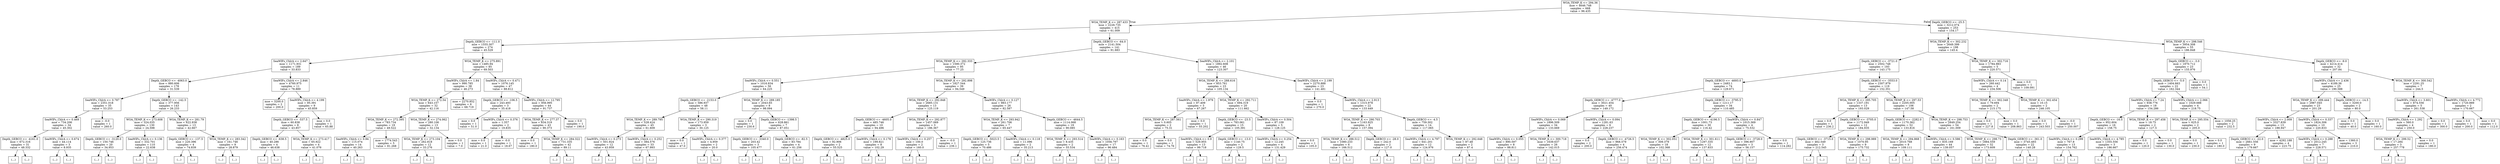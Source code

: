 digraph Tree {
node [shape=box] ;
0 [label="WOA_TEMP_K <= 294.36\nmse = 4646.748\nsamples = 668\nvalue = 96.435"] ;
1 [label="WOA_TEMP_K <= 287.433\nmse = 2226.735\nsamples = 415\nvalue = 61.009"] ;
0 -> 1 [labeldistance=2.5, labelangle=45, headlabel="True"] ;
2 [label="Depth_GEBCO <= -111.0\nmse = 1555.307\nsamples = 274\nvalue = 45.529"] ;
1 -> 2 ;
3 [label="SeaWIFs_ChlrA <= 2.647\nmse = 1171.931\nsamples = 189\nvalue = 33.833"] ;
2 -> 3 ;
4 [label="Depth_GEBCO <= -4063.0\nmse = 880.606\nsamples = 178\nvalue = 31.539"] ;
3 -> 4 ;
5 [label="SeaWIFs_ChlrA <= 0.787\nmse = 2351.018\nsamples = 35\nvalue = 53.253"] ;
4 -> 5 ;
6 [label="SeaWIFs_ChlrA <= 0.469\nmse = 734.206\nsamples = 34\nvalue = 45.302"] ;
5 -> 6 ;
7 [label="Depth_GEBCO <= -4161.0\nmse = 672.316\nsamples = 31\nvalue = 48.332"] ;
6 -> 7 ;
8 [label="(...)"] ;
7 -> 8 ;
63 [label="(...)"] ;
7 -> 63 ;
66 [label="SeaWIFs_ChlrA <= 0.674\nmse = 44.114\nsamples = 3\nvalue = 8.935"] ;
6 -> 66 ;
67 [label="(...)"] ;
66 -> 67 ;
70 [label="(...)"] ;
66 -> 70 ;
71 [label="mse = -0.0\nsamples = 1\nvalue = 260.0"] ;
5 -> 71 ;
72 [label="Depth_GEBCO <= -142.5\nmse = 377.956\nsamples = 143\nvalue = 26.233"] ;
4 -> 72 ;
73 [label="WOA_TEMP_K <= 273.608\nmse = 324.035\nsamples = 130\nvalue = 24.598"] ;
72 -> 73 ;
74 [label="Depth_GEBCO <= -3120.0\nmse = 150.746\nsamples = 20\nvalue = 34.953"] ;
73 -> 74 ;
75 [label="(...)"] ;
74 -> 75 ;
78 [label="(...)"] ;
74 -> 78 ;
113 [label="SeaWIFs_ChlrA <= 0.136\nmse = 332.701\nsamples = 110\nvalue = 22.638"] ;
73 -> 113 ;
114 [label="(...)"] ;
113 -> 114 ;
115 [label="(...)"] ;
113 -> 115 ;
274 [label="WOA_TEMP_K <= 281.79\nmse = 622.938\nsamples = 13\nvalue = 42.667"] ;
72 -> 274 ;
275 [label="Depth_GEBCO <= -137.5\nmse = 220.396\nsamples = 4\nvalue = 74.839"] ;
274 -> 275 ;
276 [label="(...)"] ;
275 -> 276 ;
277 [label="(...)"] ;
275 -> 277 ;
282 [label="WOA_TEMP_K <= 283.342\nmse = 161.746\nsamples = 9\nvalue = 28.879"] ;
274 -> 282 ;
283 [label="(...)"] ;
282 -> 283 ;
290 [label="(...)"] ;
282 -> 290 ;
295 [label="SeaWIFs_ChlrA <= 2.846\nmse = 4760.975\nsamples = 11\nvalue = 78.889"] ;
3 -> 295 ;
296 [label="mse = 3200.0\nsamples = 2\nvalue = 200.0"] ;
295 -> 296 ;
297 [label="SeaWIFs_ChlrA <= 4.199\nmse = 95.391\nsamples = 9\nvalue = 45.859"] ;
295 -> 297 ;
298 [label="Depth_GEBCO <= -537.5\nmse = 60.838\nsamples = 8\nvalue = 43.857"] ;
297 -> 298 ;
299 [label="Depth_GEBCO <= -638.5\nmse = 40.286\nsamples = 4\nvalue = 46.638"] ;
298 -> 299 ;
300 [label="(...)"] ;
299 -> 300 ;
301 [label="(...)"] ;
299 -> 301 ;
302 [label="WOA_TEMP_K <= 273.417\nmse = 65.922\nsamples = 4\nvalue = 41.076"] ;
298 -> 302 ;
303 [label="(...)"] ;
302 -> 303 ;
304 [label="(...)"] ;
302 -> 304 ;
305 [label="mse = 0.0\nsamples = 1\nvalue = 65.88"] ;
297 -> 305 ;
306 [label="WOA_TEMP_K <= 275.891\nmse = 1485.94\nsamples = 85\nvalue = 69.503"] ;
2 -> 306 ;
307 [label="SeaWIFs_ChlrA <= 1.84\nmse = 990.785\nsamples = 38\nvalue = 46.273"] ;
306 -> 307 ;
308 [label="WOA_TEMP_K <= 272.54\nmse = 643.157\nsamples = 32\nvalue = 42.116"] ;
307 -> 308 ;
309 [label="WOA_TEMP_K <= 272.395\nmse = 783.734\nsamples = 19\nvalue = 49.522"] ;
308 -> 309 ;
310 [label="SeaWIFs_ChlrA <= 0.94\nmse = 115.074\nsamples = 14\nvalue = 40.263"] ;
309 -> 310 ;
311 [label="(...)"] ;
310 -> 311 ;
328 [label="(...)"] ;
310 -> 328 ;
329 [label="mse = 1774.543\nsamples = 5\nvalue = 81.268"] ;
309 -> 329 ;
330 [label="WOA_TEMP_K <= 274.062\nmse = 280.106\nsamples = 13\nvalue = 32.134"] ;
308 -> 330 ;
331 [label="WOA_TEMP_K <= 273.104\nmse = 262.818\nsamples = 12\nvalue = 33.276"] ;
330 -> 331 ;
332 [label="(...)"] ;
331 -> 332 ;
333 [label="(...)"] ;
331 -> 333 ;
334 [label="mse = 0.0\nsamples = 1\nvalue = 7.0"] ;
330 -> 334 ;
335 [label="mse = 2270.852\nsamples = 6\nvalue = 68.719"] ;
307 -> 335 ;
336 [label="SeaWIFs_ChlrA <= 0.471\nmse = 1076.145\nsamples = 47\nvalue = 88.812"] ;
306 -> 336 ;
337 [label="Depth_GEBCO <= -106.5\nmse = 243.493\nsamples = 3\nvalue = 35.418"] ;
336 -> 337 ;
338 [label="mse = 0.0\nsamples = 1\nvalue = 51.0"] ;
337 -> 338 ;
339 [label="SeaWIFs_ChlrA <= 0.376\nmse = 1.357\nsamples = 2\nvalue = 19.835"] ;
337 -> 339 ;
340 [label="mse = 0.0\nsamples = 1\nvalue = 21.0"] ;
339 -> 340 ;
341 [label="mse = -0.0\nsamples = 1\nvalue = 18.67"] ;
339 -> 341 ;
342 [label="SeaWIFs_ChlrA <= 12.795\nmse = 956.995\nsamples = 44\nvalue = 91.737"] ;
336 -> 342 ;
343 [label="WOA_TEMP_K <= 277.37\nmse = 834.319\nsamples = 43\nvalue = 90.373"] ;
342 -> 343 ;
344 [label="mse = 0.0\nsamples = 1\nvalue = 180.0"] ;
343 -> 344 ;
345 [label="WOA_TEMP_K <= 284.322\nmse = 731.335\nsamples = 42\nvalue = 89.11"] ;
343 -> 345 ;
346 [label="(...)"] ;
345 -> 346 ;
393 [label="(...)"] ;
345 -> 393 ;
406 [label="mse = 0.0\nsamples = 1\nvalue = 190.0"] ;
342 -> 406 ;
407 [label="Depth_GEBCO <= -64.0\nmse = 2141.504\nsamples = 141\nvalue = 91.683"] ;
1 -> 407 ;
408 [label="WOA_TEMP_K <= 292.333\nmse = 1590.372\nsamples = 95\nvalue = 77.25"] ;
407 -> 408 ;
409 [label="SeaWIFs_ChlrA <= 0.551\nmse = 1016.834\nsamples = 56\nvalue = 64.225"] ;
408 -> 409 ;
410 [label="Depth_GEBCO <= -2153.0\nmse = 586.937\nsamples = 48\nvalue = 58.11"] ;
409 -> 410 ;
411 [label="WOA_TEMP_K <= 289.795\nmse = 528.424\nsamples = 45\nvalue = 61.609"] ;
410 -> 411 ;
412 [label="SeaWIFs_ChlrA <= 0.273\nmse = 501.924\nsamples = 12\nvalue = 43.959"] ;
411 -> 412 ;
413 [label="(...)"] ;
412 -> 413 ;
414 [label="(...)"] ;
412 -> 414 ;
433 [label="SeaWIFs_ChlrA <= 0.252\nmse = 384.576\nsamples = 33\nvalue = 67.993"] ;
411 -> 433 ;
434 [label="(...)"] ;
433 -> 434 ;
455 [label="(...)"] ;
433 -> 455 ;
486 [label="WOA_TEMP_K <= 290.319\nmse = 173.959\nsamples = 3\nvalue = 30.125"] ;
410 -> 486 ;
487 [label="mse = 0.0\nsamples = 1\nvalue = 47.0"] ;
486 -> 487 ;
488 [label="SeaWIFs_ChlrA <= 0.377\nmse = 4.959\nsamples = 2\nvalue = 20.0"] ;
486 -> 488 ;
489 [label="(...)"] ;
488 -> 489 ;
490 [label="(...)"] ;
488 -> 490 ;
491 [label="WOA_TEMP_K <= 289.185\nmse = 2043.65\nsamples = 8\nvalue = 98.094"] ;
409 -> 491 ;
492 [label="mse = 0.0\nsamples = 1\nvalue = 230.6"] ;
491 -> 492 ;
493 [label="Depth_GEBCO <= -1398.5\nmse = 628.861\nsamples = 7\nvalue = 87.051"] ;
491 -> 493 ;
494 [label="Depth_GEBCO <= -3340.0\nmse = 203.42\nsamples = 3\nvalue = 105.477"] ;
493 -> 494 ;
495 [label="(...)"] ;
494 -> 495 ;
496 [label="(...)"] ;
494 -> 496 ;
497 [label="Depth_GEBCO <= -82.5\nmse = 83.784\nsamples = 4\nvalue = 61.256"] ;
493 -> 497 ;
498 [label="(...)"] ;
497 -> 498 ;
503 [label="(...)"] ;
497 -> 503 ;
504 [label="WOA_TEMP_K <= 292.898\nmse = 1827.544\nsamples = 39\nvalue = 94.549"] ;
408 -> 504 ;
505 [label="WOA_TEMP_K <= 292.848\nmse = 2685.131\nsamples = 13\nvalue = 125.119"] ;
504 -> 505 ;
506 [label="Depth_GEBCO <= -4605.0\nmse = 485.746\nsamples = 10\nvalue = 94.496"] ;
505 -> 506 ;
507 [label="Depth_GEBCO <= -4825.0\nmse = 92.906\nsamples = 2\nvalue = 55.525"] ;
506 -> 507 ;
508 [label="(...)"] ;
507 -> 508 ;
509 [label="(...)"] ;
507 -> 509 ;
510 [label="SeaWIFs_ChlrA <= 0.178\nmse = 199.821\nsamples = 8\nvalue = 102.29"] ;
506 -> 510 ;
511 [label="(...)"] ;
510 -> 511 ;
514 [label="(...)"] ;
510 -> 514 ;
523 [label="WOA_TEMP_K <= 292.877\nmse = 1457.069\nsamples = 3\nvalue = 186.367"] ;
505 -> 523 ;
524 [label="SeaWIFs_ChlrA <= 0.257\nmse = 100.0\nsamples = 2\nvalue = 160.0"] ;
523 -> 524 ;
525 [label="(...)"] ;
524 -> 525 ;
526 [label="(...)"] ;
524 -> 526 ;
527 [label="mse = -0.0\nsamples = 1\nvalue = 239.1"] ;
523 -> 527 ;
528 [label="SeaWIFs_ChlrA <= 0.127\nmse = 983.177\nsamples = 26\nvalue = 82.587"] ;
504 -> 528 ;
529 [label="WOA_TEMP_K <= 293.942\nmse = 261.706\nsamples = 7\nvalue = 65.447"] ;
528 -> 529 ;
530 [label="Depth_GEBCO <= -5023.5\nmse = 125.736\nsamples = 5\nvalue = 70.486"] ;
529 -> 530 ;
531 [label="(...)"] ;
530 -> 531 ;
532 [label="(...)"] ;
530 -> 532 ;
539 [label="SeaWIFs_ChlrA <= 0.118\nmse = 11.096\nsamples = 2\nvalue = 35.213"] ;
529 -> 539 ;
540 [label="(...)"] ;
539 -> 540 ;
541 [label="(...)"] ;
539 -> 541 ;
542 [label="Depth_GEBCO <= -4644.5\nmse = 1114.068\nsamples = 19\nvalue = 90.085"] ;
528 -> 542 ;
543 [label="WOA_TEMP_K <= 293.514\nmse = 8.435\nsamples = 2\nvalue = 55.534"] ;
542 -> 543 ;
544 [label="(...)"] ;
543 -> 544 ;
545 [label="(...)"] ;
543 -> 545 ;
546 [label="SeaWIFs_ChlrA <= 0.163\nmse = 1056.797\nsamples = 17\nvalue = 96.484"] ;
542 -> 546 ;
547 [label="(...)"] ;
546 -> 547 ;
552 [label="(...)"] ;
546 -> 552 ;
573 [label="SeaWIFs_ChlrA <= 2.101\nmse = 1892.608\nsamples = 46\nvalue = 123.307"] ;
407 -> 573 ;
574 [label="WOA_TEMP_K <= 288.616\nmse = 853.761\nsamples = 23\nvalue = 105.134"] ;
573 -> 574 ;
575 [label="SeaWIFs_ChlrA <= 1.979\nmse = 97.409\nsamples = 3\nvalue = 67.267"] ;
574 -> 575 ;
576 [label="WOA_TEMP_K <= 287.561\nmse = 0.605\nsamples = 2\nvalue = 75.31"] ;
575 -> 576 ;
577 [label="mse = 0.0\nsamples = 1\nvalue = 76.41"] ;
576 -> 577 ;
578 [label="mse = 0.0\nsamples = 1\nvalue = 74.76"] ;
576 -> 578 ;
579 [label="mse = 0.0\nsamples = 1\nvalue = 55.202"] ;
575 -> 579 ;
580 [label="WOA_TEMP_K <= 292.711\nmse = 694.319\nsamples = 20\nvalue = 111.662"] ;
574 -> 580 ;
581 [label="Depth_GEBCO <= -23.5\nmse = 783.061\nsamples = 15\nvalue = 105.391"] ;
580 -> 581 ;
582 [label="SeaWIFs_ChlrA <= 0.9\nmse = 529.955\nsamples = 13\nvalue = 99.718"] ;
581 -> 582 ;
583 [label="(...)"] ;
582 -> 583 ;
590 [label="(...)"] ;
582 -> 590 ;
601 [label="Depth_GEBCO <= -13.0\nmse = 1140.75\nsamples = 2\nvalue = 129.5"] ;
581 -> 601 ;
602 [label="(...)"] ;
601 -> 602 ;
603 [label="(...)"] ;
601 -> 603 ;
604 [label="SeaWIFs_ChlrA <= 0.504\nmse = 87.109\nsamples = 5\nvalue = 128.125"] ;
580 -> 604 ;
605 [label="SeaWIFs_ChlrA <= 0.254\nmse = 12.245\nsamples = 4\nvalue = 131.429"] ;
604 -> 605 ;
606 [label="(...)"] ;
605 -> 606 ;
607 [label="(...)"] ;
605 -> 607 ;
608 [label="mse = 0.0\nsamples = 1\nvalue = 105.0"] ;
604 -> 608 ;
609 [label="SeaWIFs_ChlrA <= 2.199\nmse = 2270.888\nsamples = 23\nvalue = 141.481"] ;
573 -> 609 ;
610 [label="mse = 0.0\nsamples = 1\nvalue = 270.0"] ;
609 -> 610 ;
611 [label="SeaWIFs_ChlrA <= 2.913\nmse = 1315.978\nsamples = 22\nvalue = 133.449"] ;
609 -> 611 ;
612 [label="WOA_TEMP_K <= 290.703\nmse = 1163.925\nsamples = 8\nvalue = 157.394"] ;
611 -> 612 ;
613 [label="WOA_TEMP_K <= 288.512\nmse = 1080.233\nsamples = 6\nvalue = 166.512"] ;
612 -> 613 ;
614 [label="(...)"] ;
613 -> 614 ;
617 [label="(...)"] ;
613 -> 617 ;
624 [label="Depth_GEBCO <= -28.0\nmse = 242.0\nsamples = 2\nvalue = 127.0"] ;
612 -> 624 ;
625 [label="(...)"] ;
624 -> 625 ;
626 [label="(...)"] ;
624 -> 626 ;
627 [label="Depth_GEBCO <= -4.5\nmse = 759.302\nsamples = 14\nvalue = 117.065"] ;
611 -> 627 ;
628 [label="SeaWIFs_ChlrA <= 4.797\nmse = 641.201\nsamples = 12\nvalue = 124.976"] ;
627 -> 628 ;
629 [label="(...)"] ;
628 -> 629 ;
640 [label="(...)"] ;
628 -> 640 ;
649 [label="WOA_TEMP_K <= 292.648\nmse = 87.48\nsamples = 2\nvalue = 87.4"] ;
627 -> 649 ;
650 [label="(...)"] ;
649 -> 650 ;
651 [label="(...)"] ;
649 -> 651 ;
652 [label="Depth_GEBCO <= -25.5\nmse = 3212.074\nsamples = 253\nvalue = 154.17"] ;
0 -> 652 [labeldistance=2.5, labelangle=-45, headlabel="False"] ;
653 [label="WOA_TEMP_K <= 302.232\nmse = 2649.399\nsamples = 198\nvalue = 145.4"] ;
652 -> 653 ;
654 [label="Depth_GEBCO <= -3721.0\nmse = 2502.748\nsamples = 193\nvalue = 143.175"] ;
653 -> 654 ;
655 [label="Depth_GEBCO <= -4693.0\nmse = 2483.1\nsamples = 74\nvalue = 129.671"] ;
654 -> 655 ;
656 [label="Depth_GEBCO <= -4777.0\nmse = 3021.454\nsamples = 40\nvalue = 149.172"] ;
655 -> 656 ;
657 [label="SeaWIFs_ChlrA <= 0.069\nmse = 1896.509\nsamples = 34\nvalue = 133.669"] ;
656 -> 657 ;
658 [label="SeaWIFs_ChlrA <= 0.055\nmse = 890.597\nsamples = 8\nvalue = 88.811"] ;
657 -> 658 ;
659 [label="(...)"] ;
658 -> 659 ;
664 [label="(...)"] ;
658 -> 664 ;
673 [label="WOA_TEMP_K <= 300.718\nmse = 1639.637\nsamples = 26\nvalue = 142.015"] ;
657 -> 673 ;
674 [label="(...)"] ;
673 -> 674 ;
711 [label="(...)"] ;
673 -> 711 ;
724 [label="SeaWIFs_ChlrA <= 0.094\nmse = 1281.63\nsamples = 6\nvalue = 228.237"] ;
656 -> 724 ;
725 [label="mse = 0.0\nsamples = 2\nvalue = 200.0"] ;
724 -> 725 ;
726 [label="Depth_GEBCO <= -4726.5\nmse = 968.579\nsamples = 4\nvalue = 256.474"] ;
724 -> 726 ;
727 [label="(...)"] ;
726 -> 727 ;
730 [label="(...)"] ;
726 -> 730 ;
733 [label="Depth_GEBCO <= -3795.5\nmse = 1211.17\nsamples = 34\nvalue = 110.485"] ;
655 -> 733 ;
734 [label="Depth_GEBCO <= -4196.5\nmse = 1001.73\nsamples = 30\nvalue = 116.42"] ;
733 -> 734 ;
735 [label="WOA_TEMP_K <= 302.051\nmse = 309.379\nsamples = 18\nvalue = 102.368"] ;
734 -> 735 ;
736 [label="(...)"] ;
735 -> 736 ;
767 [label="(...)"] ;
735 -> 767 ;
768 [label="WOA_TEMP_K <= 301.611\nmse = 1297.335\nsamples = 12\nvalue = 137.833"] ;
734 -> 768 ;
769 [label="(...)"] ;
768 -> 769 ;
790 [label="(...)"] ;
768 -> 790 ;
791 [label="SeaWIFs_ChlrA <= 0.847\nmse = 1015.369\nsamples = 4\nvalue = 75.532"] ;
733 -> 791 ;
792 [label="Depth_GEBCO <= -3728.0\nmse = 396.907\nsamples = 3\nvalue = 56.157"] ;
791 -> 792 ;
793 [label="(...)"] ;
792 -> 793 ;
796 [label="(...)"] ;
792 -> 796 ;
797 [label="mse = 0.0\nsamples = 1\nvalue = 114.282"] ;
791 -> 797 ;
798 [label="Depth_GEBCO <= -3553.0\nmse = 2307.979\nsamples = 119\nvalue = 152.351"] ;
654 -> 798 ;
799 [label="WOA_TEMP_K <= 295.705\nmse = 1337.191\nsamples = 13\nvalue = 193.029"] ;
798 -> 799 ;
800 [label="mse = 0.0\nsamples = 1\nvalue = 236.2"] ;
799 -> 800 ;
801 [label="Depth_GEBCO <= -3705.0\nmse = 1172.949\nsamples = 12\nvalue = 184.935"] ;
799 -> 801 ;
802 [label="Depth_GEBCO <= -3715.0\nmse = 462.549\nsamples = 3\nvalue = 212.545"] ;
801 -> 802 ;
803 [label="(...)"] ;
802 -> 803 ;
804 [label="(...)"] ;
802 -> 804 ;
805 [label="WOA_TEMP_K <= 298.989\nmse = 1070.95\nsamples = 9\nvalue = 175.732"] ;
801 -> 805 ;
806 [label="(...)"] ;
805 -> 806 ;
811 [label="(...)"] ;
805 -> 811 ;
818 [label="WOA_TEMP_K <= 297.53\nmse = 2205.005\nsamples = 106\nvalue = 147.58"] ;
798 -> 818 ;
819 [label="Depth_GEBCO <= -2282.0\nmse = 1170.362\nsamples = 52\nvalue = 133.816"] ;
818 -> 819 ;
820 [label="WOA_TEMP_K <= 294.868\nmse = 2010.768\nsamples = 8\nvalue = 109.111"] ;
819 -> 820 ;
821 [label="(...)"] ;
820 -> 821 ;
824 [label="(...)"] ;
820 -> 824 ;
833 [label="SeaWIFs_ChlrA <= 0.586\nmse = 835.169\nsamples = 44\nvalue = 139.057"] ;
819 -> 833 ;
834 [label="(...)"] ;
833 -> 834 ;
855 [label="(...)"] ;
833 -> 855 ;
894 [label="WOA_TEMP_K <= 298.753\nmse = 2849.254\nsamples = 54\nvalue = 161.009"] ;
818 -> 894 ;
895 [label="WOA_TEMP_K <= 298.73\nmse = 1884.559\nsamples = 32\nvalue = 173.609"] ;
894 -> 895 ;
896 [label="(...)"] ;
895 -> 896 ;
941 [label="(...)"] ;
895 -> 941 ;
942 [label="Depth_GEBCO <= -361.0\nmse = 3745.493\nsamples = 22\nvalue = 140.28"] ;
894 -> 942 ;
943 [label="(...)"] ;
942 -> 943 ;
966 [label="(...)"] ;
942 -> 966 ;
981 [label="WOA_TEMP_K <= 302.716\nmse = 1784.983\nsamples = 5\nvalue = 220.571"] ;
653 -> 981 ;
982 [label="SeaWIFs_ChlrA <= 0.14\nmse = 260.442\nsamples = 4\nvalue = 234.506"] ;
981 -> 982 ;
983 [label="WOA_TEMP_K <= 302.348\nmse = 79.694\nsamples = 2\nvalue = 215.175"] ;
982 -> 983 ;
984 [label="mse = 0.0\nsamples = 1\nvalue = 227.8"] ;
983 -> 984 ;
985 [label="mse = 0.0\nsamples = 1\nvalue = 208.863"] ;
983 -> 985 ;
986 [label="WOA_TEMP_K <= 302.454\nmse = 10.15\nsamples = 2\nvalue = 246.105"] ;
982 -> 986 ;
987 [label="mse = 0.0\nsamples = 1\nvalue = 243.503"] ;
986 -> 987 ;
988 [label="mse = -0.0\nsamples = 1\nvalue = 250.007"] ;
986 -> 988 ;
989 [label="mse = 0.0\nsamples = 1\nvalue = 109.091"] ;
981 -> 989 ;
990 [label="WOA_TEMP_K <= 298.546\nmse = 3954.308\nsamples = 55\nvalue = 186.848"] ;
652 -> 990 ;
991 [label="Depth_GEBCO <= -3.0\nmse = 1970.712\nsamples = 23\nvalue = 155.976"] ;
990 -> 991 ;
992 [label="Depth_GEBCO <= -5.0\nmse = 1404.663\nsamples = 22\nvalue = 162.344"] ;
991 -> 992 ;
993 [label="SeaWIFs_ChlrA <= 7.24\nmse = 938.776\nsamples = 18\nvalue = 154.286"] ;
992 -> 993 ;
994 [label="Depth_GEBCO <= -16.5\nmse = 952.604\nsamples = 16\nvalue = 158.75"] ;
993 -> 994 ;
995 [label="SeaWIFs_ChlrA <= 0.299\nmse = 767.8\nsamples = 13\nvalue = 154.762"] ;
994 -> 995 ;
996 [label="(...)"] ;
995 -> 996 ;
999 [label="(...)"] ;
995 -> 999 ;
1006 [label="SeaWIFs_ChlrA <= 4.785\nmse = 1355.556\nsamples = 3\nvalue = 186.667"] ;
994 -> 1006 ;
1007 [label="(...)"] ;
1006 -> 1007 ;
1008 [label="(...)"] ;
1006 -> 1008 ;
1009 [label="WOA_TEMP_K <= 297.458\nmse = 18.75\nsamples = 2\nvalue = 127.5"] ;
993 -> 1009 ;
1010 [label="mse = 0.0\nsamples = 1\nvalue = 120.0"] ;
1009 -> 1010 ;
1011 [label="mse = 0.0\nsamples = 1\nvalue = 130.0"] ;
1009 -> 1011 ;
1012 [label="SeaWIFs_ChlrA <= 2.066\nmse = 1029.688\nsamples = 4\nvalue = 218.75"] ;
992 -> 1012 ;
1013 [label="WOA_TEMP_K <= 295.554\nmse = 625.0\nsamples = 2\nvalue = 205.0"] ;
1012 -> 1013 ;
1014 [label="mse = 0.0\nsamples = 1\nvalue = 230.0"] ;
1013 -> 1014 ;
1015 [label="mse = 0.0\nsamples = 1\nvalue = 180.0"] ;
1013 -> 1015 ;
1016 [label="mse = 1056.25\nsamples = 2\nvalue = 232.5"] ;
1012 -> 1016 ;
1017 [label="mse = 0.0\nsamples = 1\nvalue = 54.1"] ;
991 -> 1017 ;
1018 [label="Depth_GEBCO <= -9.0\nmse = 4214.414\nsamples = 32\nvalue = 207.84"] ;
990 -> 1018 ;
1019 [label="SeaWIFs_ChlrA <= 2.436\nmse = 4189.36\nsamples = 25\nvalue = 190.588"] ;
1018 -> 1019 ;
1020 [label="WOA_TEMP_K <= 299.444\nmse = 2987.045\nsamples = 23\nvalue = 201.29"] ;
1019 -> 1020 ;
1021 [label="SeaWIFs_ChlrA <= 2.009\nmse = 3327.839\nsamples = 13\nvalue = 188.947"] ;
1020 -> 1021 ;
1022 [label="Depth_GEBCO <= -22.0\nmse = 2661.556\nsamples = 9\nvalue = 179.667"] ;
1021 -> 1022 ;
1023 [label="(...)"] ;
1022 -> 1023 ;
1026 [label="(...)"] ;
1022 -> 1026 ;
1029 [label="mse = 4292.188\nsamples = 4\nvalue = 223.75"] ;
1021 -> 1029 ;
1030 [label="SeaWIFs_ChlrA <= 0.337\nmse = 1824.306\nsamples = 10\nvalue = 220.833"] ;
1020 -> 1030 ;
1031 [label="SeaWIFs_ChlrA <= 0.288\nmse = 2012.245\nsamples = 7\nvalue = 228.571"] ;
1030 -> 1031 ;
1032 [label="(...)"] ;
1031 -> 1032 ;
1033 [label="(...)"] ;
1031 -> 1033 ;
1034 [label="mse = 1360.0\nsamples = 3\nvalue = 210.0"] ;
1030 -> 1034 ;
1035 [label="Depth_GEBCO <= -14.5\nmse = 3200.0\nsamples = 2\nvalue = 80.0"] ;
1019 -> 1035 ;
1036 [label="mse = 0.0\nsamples = 1\nvalue = 40.0"] ;
1035 -> 1036 ;
1037 [label="mse = 0.0\nsamples = 1\nvalue = 160.0"] ;
1035 -> 1037 ;
1038 [label="WOA_TEMP_K <= 300.542\nmse = 2291.25\nsamples = 7\nvalue = 244.5"] ;
1018 -> 1038 ;
1039 [label="SeaWIFs_ChlrA <= 3.601\nmse = 874.556\nsamples = 5\nvalue = 261.538"] ;
1038 -> 1039 ;
1040 [label="SeaWIFs_ChlrA <= 1.292\nmse = 560.0\nsamples = 4\nvalue = 250.0"] ;
1039 -> 1040 ;
1041 [label="WOA_TEMP_K <= 299.52\nmse = 17.284\nsamples = 3\nvalue = 257.778"] ;
1040 -> 1041 ;
1042 [label="(...)"] ;
1041 -> 1042 ;
1043 [label="(...)"] ;
1041 -> 1043 ;
1044 [label="mse = 0.0\nsamples = 1\nvalue = 180.0"] ;
1040 -> 1044 ;
1045 [label="mse = 0.0\nsamples = 1\nvalue = 300.0"] ;
1039 -> 1045 ;
1046 [label="SeaWIFs_ChlrA <= 4.772\nmse = 1720.889\nsamples = 2\nvalue = 170.667"] ;
1038 -> 1046 ;
1047 [label="mse = 0.0\nsamples = 1\nvalue = 200.0"] ;
1046 -> 1047 ;
1048 [label="mse = 0.0\nsamples = 1\nvalue = 112.0"] ;
1046 -> 1048 ;
}